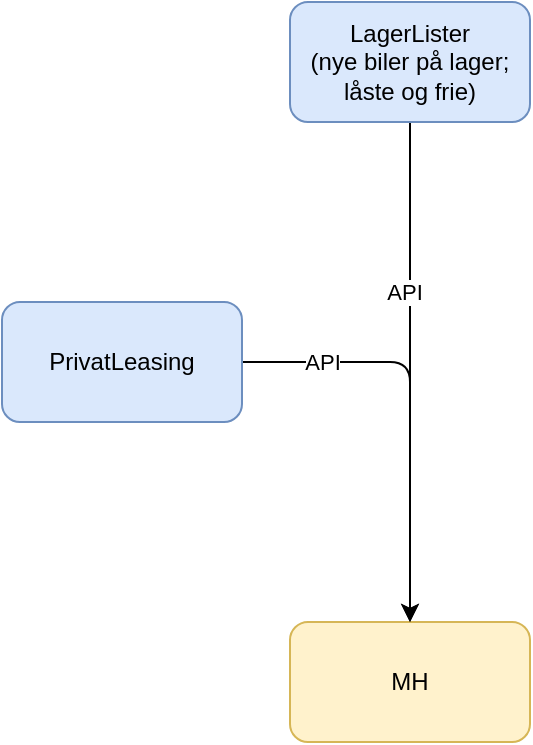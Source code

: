 <mxfile version="24.7.5">
  <diagram name="Side-1" id="FQeIGVJF65LzzT6a_Mcy">
    <mxGraphModel dx="1404" dy="907" grid="1" gridSize="10" guides="1" tooltips="1" connect="1" arrows="1" fold="1" page="1" pageScale="1" pageWidth="827" pageHeight="1169" math="0" shadow="0">
      <root>
        <mxCell id="0" />
        <mxCell id="1" parent="0" />
        <mxCell id="9xAUvVeNqM3X5JZZOz9E-2" value="MH" style="rounded=1;whiteSpace=wrap;html=1;fillColor=#fff2cc;strokeColor=#d6b656;" parent="1" vertex="1">
          <mxGeometry x="414" y="340" width="120" height="60" as="geometry" />
        </mxCell>
        <mxCell id="9xAUvVeNqM3X5JZZOz9E-6" style="edgeStyle=orthogonalEdgeStyle;rounded=1;orthogonalLoop=1;jettySize=auto;html=1;entryX=0.5;entryY=0;entryDx=0;entryDy=0;curved=0;" parent="1" source="9xAUvVeNqM3X5JZZOz9E-3" target="9xAUvVeNqM3X5JZZOz9E-2" edge="1">
          <mxGeometry relative="1" as="geometry" />
        </mxCell>
        <mxCell id="A7gI9Eqq6eNPl38c7QBN-2" value="API" style="edgeLabel;html=1;align=center;verticalAlign=middle;resizable=0;points=[];" vertex="1" connectable="0" parent="9xAUvVeNqM3X5JZZOz9E-6">
          <mxGeometry x="-0.673" y="-3" relative="1" as="geometry">
            <mxPoint x="5" y="-3" as="offset" />
          </mxGeometry>
        </mxCell>
        <mxCell id="9xAUvVeNqM3X5JZZOz9E-3" value="PrivatLeasing" style="rounded=1;whiteSpace=wrap;html=1;fillColor=#dae8fc;strokeColor=#6c8ebf;" parent="1" vertex="1">
          <mxGeometry x="270" y="180" width="120" height="60" as="geometry" />
        </mxCell>
        <mxCell id="9xAUvVeNqM3X5JZZOz9E-7" style="edgeStyle=orthogonalEdgeStyle;rounded=1;orthogonalLoop=1;jettySize=auto;html=1;entryX=0.5;entryY=0;entryDx=0;entryDy=0;curved=0;" parent="1" source="9xAUvVeNqM3X5JZZOz9E-4" target="9xAUvVeNqM3X5JZZOz9E-2" edge="1">
          <mxGeometry relative="1" as="geometry" />
        </mxCell>
        <mxCell id="A7gI9Eqq6eNPl38c7QBN-1" value="API" style="edgeLabel;html=1;align=center;verticalAlign=middle;resizable=0;points=[];" vertex="1" connectable="0" parent="9xAUvVeNqM3X5JZZOz9E-7">
          <mxGeometry x="-0.32" y="-3" relative="1" as="geometry">
            <mxPoint as="offset" />
          </mxGeometry>
        </mxCell>
        <mxCell id="9xAUvVeNqM3X5JZZOz9E-4" value="LagerLister&lt;div&gt;(nye biler på lager; låste og frie)&lt;/div&gt;" style="rounded=1;whiteSpace=wrap;html=1;fillColor=#dae8fc;strokeColor=#6c8ebf;" parent="1" vertex="1">
          <mxGeometry x="414" y="30" width="120" height="60" as="geometry" />
        </mxCell>
      </root>
    </mxGraphModel>
  </diagram>
</mxfile>
